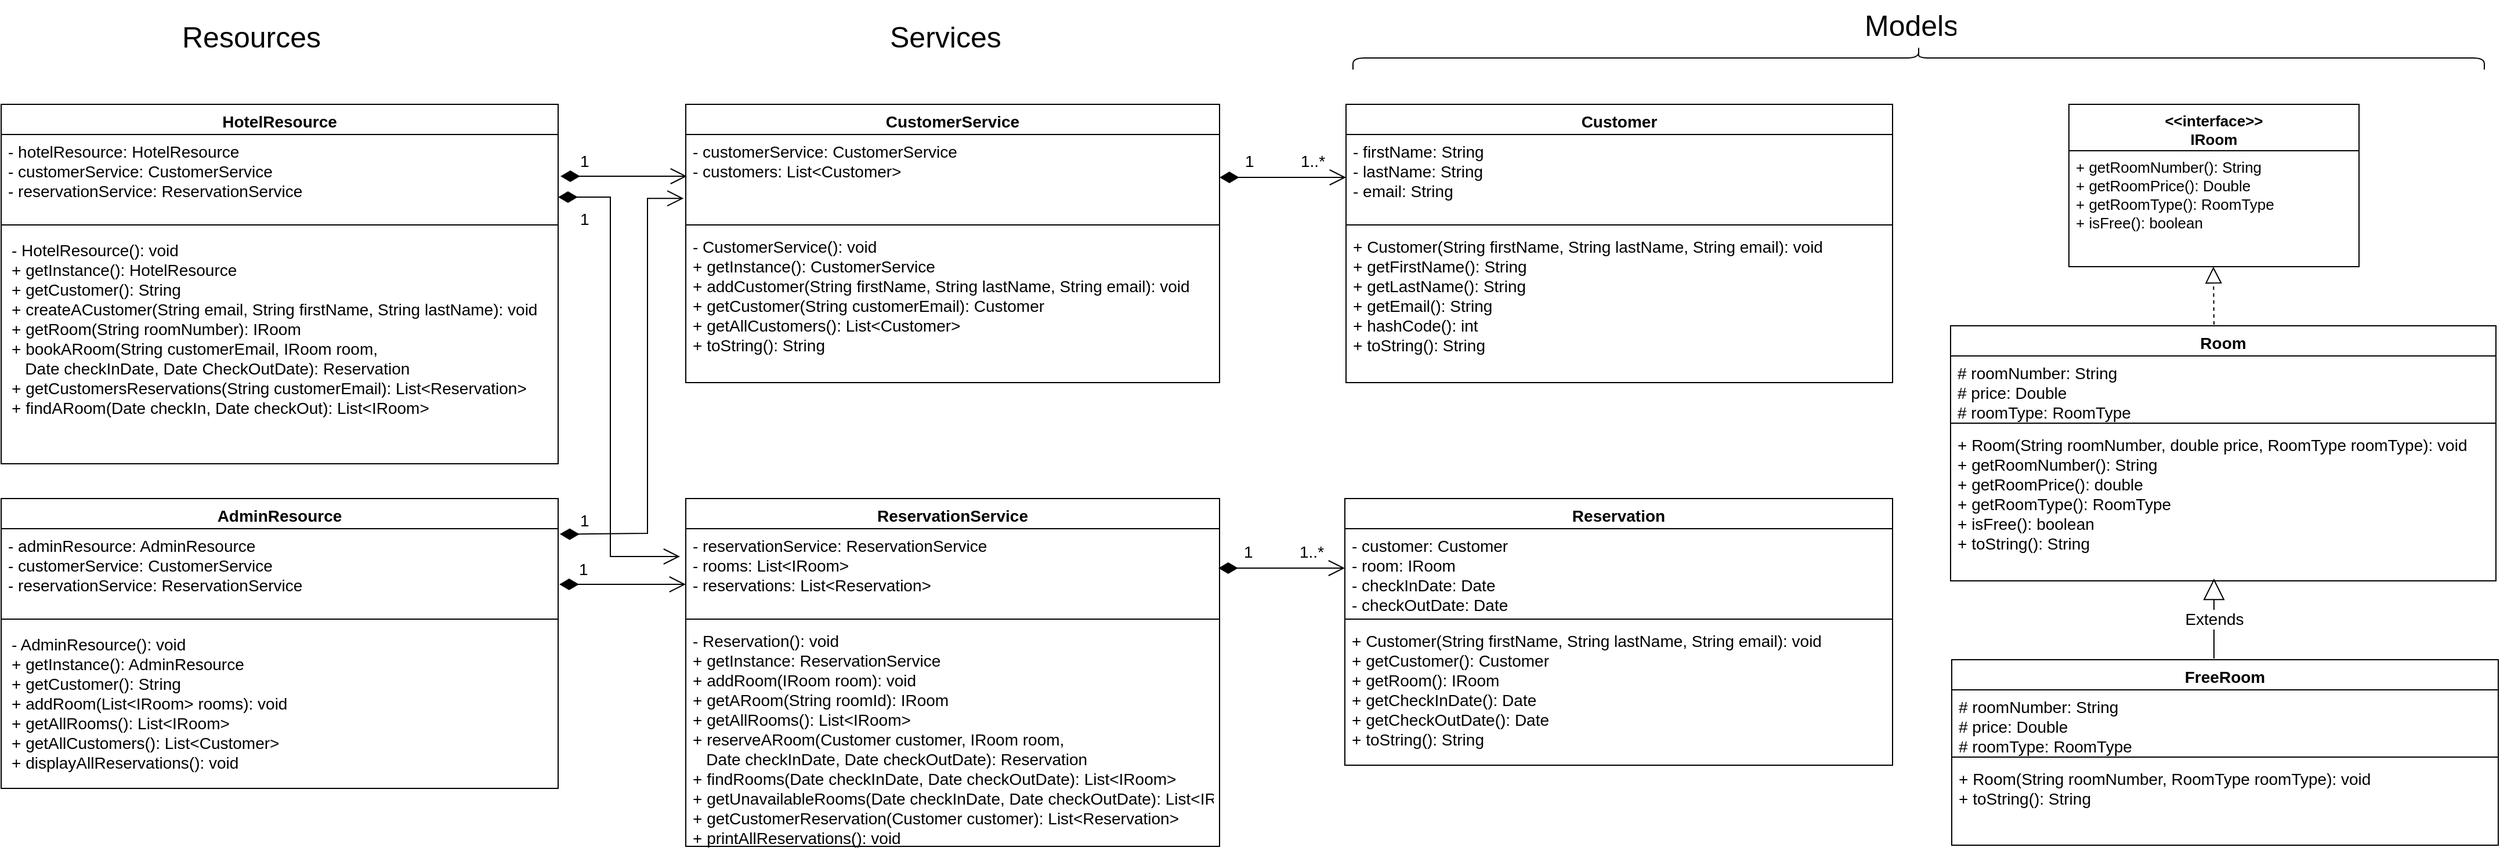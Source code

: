 <mxfile version="20.3.2" type="device"><diagram id="S-j-QLmzQ3YXAe5Mtcuq" name="Page-1"><mxGraphModel dx="4022" dy="1428" grid="1" gridSize="10" guides="1" tooltips="1" connect="1" arrows="1" fold="1" page="1" pageScale="1" pageWidth="827" pageHeight="1169" math="0" shadow="0"><root><mxCell id="0"/><mxCell id="1" parent="0"/><mxCell id="bZeYPtLAZ4N9Gw0ySix_-4" value="&lt;&lt;interface&gt;&gt;&#10;IRoom" style="swimlane;fontStyle=1;align=center;verticalAlign=top;childLayout=stackLayout;horizontal=1;startSize=40;horizontalStack=0;resizeParent=1;resizeParentMax=0;resizeLast=0;collapsible=1;marginBottom=0;fontSize=13;" parent="1" vertex="1"><mxGeometry x="1255" y="700" width="250" height="140" as="geometry"><mxRectangle x="60" y="90" width="130" height="40" as="alternateBounds"/></mxGeometry></mxCell><mxCell id="bZeYPtLAZ4N9Gw0ySix_-7" value="+ getRoomNumber(): String&#10;+ getRoomPrice(): Double&#10;+ getRoomType(): RoomType&#10;+ isFree(): boolean" style="text;strokeColor=none;fillColor=none;align=left;verticalAlign=top;spacingLeft=4;spacingRight=4;overflow=hidden;rotatable=0;points=[[0,0.5],[1,0.5]];portConstraint=eastwest;fontSize=13;" parent="bZeYPtLAZ4N9Gw0ySix_-4" vertex="1"><mxGeometry y="40" width="250" height="100" as="geometry"/></mxCell><mxCell id="bZeYPtLAZ4N9Gw0ySix_-19" value="Room" style="swimlane;fontStyle=1;align=center;verticalAlign=top;childLayout=stackLayout;horizontal=1;startSize=26;horizontalStack=0;resizeParent=1;resizeParentMax=0;resizeLast=0;collapsible=1;marginBottom=0;fontSize=14;" parent="1" vertex="1"><mxGeometry x="1153" y="891" width="470" height="220" as="geometry"/></mxCell><mxCell id="bZeYPtLAZ4N9Gw0ySix_-20" value="# roomNumber: String&#10;# price: Double&#10;# roomType: RoomType" style="text;strokeColor=none;fillColor=none;align=left;verticalAlign=top;spacingLeft=4;spacingRight=4;overflow=hidden;rotatable=0;points=[[0,0.5],[1,0.5]];portConstraint=eastwest;fontSize=14;" parent="bZeYPtLAZ4N9Gw0ySix_-19" vertex="1"><mxGeometry y="26" width="470" height="54" as="geometry"/></mxCell><mxCell id="bZeYPtLAZ4N9Gw0ySix_-21" value="" style="line;strokeWidth=1;fillColor=none;align=left;verticalAlign=middle;spacingTop=-1;spacingLeft=3;spacingRight=3;rotatable=0;labelPosition=right;points=[];portConstraint=eastwest;strokeColor=inherit;fontSize=14;" parent="bZeYPtLAZ4N9Gw0ySix_-19" vertex="1"><mxGeometry y="80" width="470" height="8" as="geometry"/></mxCell><mxCell id="bZeYPtLAZ4N9Gw0ySix_-22" value="+ Room(String roomNumber, double price, RoomType roomType): void&#10;+ getRoomNumber(): String&#10;+ getRoomPrice(): double&#10;+ getRoomType(): RoomType&#10;+ isFree(): boolean&#10;+ toString(): String" style="text;strokeColor=none;fillColor=none;align=left;verticalAlign=top;spacingLeft=4;spacingRight=4;overflow=hidden;rotatable=0;points=[[0,0.5],[1,0.5]];portConstraint=eastwest;fontSize=14;" parent="bZeYPtLAZ4N9Gw0ySix_-19" vertex="1"><mxGeometry y="88" width="470" height="132" as="geometry"/></mxCell><mxCell id="bZeYPtLAZ4N9Gw0ySix_-24" value="" style="endArrow=block;dashed=1;endFill=0;endSize=12;html=1;rounded=0;fontSize=14;" parent="1" edge="1"><mxGeometry width="160" relative="1" as="geometry"><mxPoint x="1380" y="890" as="sourcePoint"/><mxPoint x="1379.5" y="840" as="targetPoint"/></mxGeometry></mxCell><mxCell id="bZeYPtLAZ4N9Gw0ySix_-25" value="FreeRoom" style="swimlane;fontStyle=1;align=center;verticalAlign=top;childLayout=stackLayout;horizontal=1;startSize=26;horizontalStack=0;resizeParent=1;resizeParentMax=0;resizeLast=0;collapsible=1;marginBottom=0;fontSize=14;" parent="1" vertex="1"><mxGeometry x="1154" y="1179" width="471" height="160" as="geometry"/></mxCell><mxCell id="bZeYPtLAZ4N9Gw0ySix_-26" value="# roomNumber: String&#10;# price: Double&#10;# roomType: RoomType" style="text;strokeColor=none;fillColor=none;align=left;verticalAlign=top;spacingLeft=4;spacingRight=4;overflow=hidden;rotatable=0;points=[[0,0.5],[1,0.5]];portConstraint=eastwest;fontSize=14;" parent="bZeYPtLAZ4N9Gw0ySix_-25" vertex="1"><mxGeometry y="26" width="471" height="54" as="geometry"/></mxCell><mxCell id="bZeYPtLAZ4N9Gw0ySix_-27" value="" style="line;strokeWidth=1;fillColor=none;align=left;verticalAlign=middle;spacingTop=-1;spacingLeft=3;spacingRight=3;rotatable=0;labelPosition=right;points=[];portConstraint=eastwest;strokeColor=inherit;fontSize=14;" parent="bZeYPtLAZ4N9Gw0ySix_-25" vertex="1"><mxGeometry y="80" width="471" height="8" as="geometry"/></mxCell><mxCell id="bZeYPtLAZ4N9Gw0ySix_-28" value="+ Room(String roomNumber, RoomType roomType): void&#10;+ toString(): String" style="text;strokeColor=none;fillColor=none;align=left;verticalAlign=top;spacingLeft=4;spacingRight=4;overflow=hidden;rotatable=0;points=[[0,0.5],[1,0.5]];portConstraint=eastwest;fontSize=14;" parent="bZeYPtLAZ4N9Gw0ySix_-25" vertex="1"><mxGeometry y="88" width="471" height="72" as="geometry"/></mxCell><mxCell id="bZeYPtLAZ4N9Gw0ySix_-31" value="Extends" style="endArrow=block;endSize=16;endFill=0;html=1;rounded=0;fontSize=14;entryX=0.5;entryY=1;entryDx=0;entryDy=0;entryPerimeter=0;" parent="1" edge="1"><mxGeometry width="160" relative="1" as="geometry"><mxPoint x="1380" y="1178" as="sourcePoint"/><mxPoint x="1380" y="1109" as="targetPoint"/></mxGeometry></mxCell><mxCell id="bZeYPtLAZ4N9Gw0ySix_-36" value="Reservation" style="swimlane;fontStyle=1;align=center;verticalAlign=top;childLayout=stackLayout;horizontal=1;startSize=26;horizontalStack=0;resizeParent=1;resizeParentMax=0;resizeLast=0;collapsible=1;marginBottom=0;fontSize=14;" parent="1" vertex="1"><mxGeometry x="631" y="1040" width="472" height="230" as="geometry"/></mxCell><mxCell id="bZeYPtLAZ4N9Gw0ySix_-37" value="- customer: Customer&#10;- room: IRoom&#10;- checkInDate: Date&#10;- checkOutDate: Date" style="text;strokeColor=none;fillColor=none;align=left;verticalAlign=top;spacingLeft=4;spacingRight=4;overflow=hidden;rotatable=0;points=[[0,0.5],[1,0.5]];portConstraint=eastwest;fontSize=14;" parent="bZeYPtLAZ4N9Gw0ySix_-36" vertex="1"><mxGeometry y="26" width="472" height="74" as="geometry"/></mxCell><mxCell id="bZeYPtLAZ4N9Gw0ySix_-38" value="" style="line;strokeWidth=1;fillColor=none;align=left;verticalAlign=middle;spacingTop=-1;spacingLeft=3;spacingRight=3;rotatable=0;labelPosition=right;points=[];portConstraint=eastwest;strokeColor=inherit;fontSize=14;" parent="bZeYPtLAZ4N9Gw0ySix_-36" vertex="1"><mxGeometry y="100" width="472" height="8" as="geometry"/></mxCell><mxCell id="bZeYPtLAZ4N9Gw0ySix_-39" value="+ Customer(String firstName, String lastName, String email): void&#10;+ getCustomer(): Customer&#10;+ getRoom(): IRoom&#10;+ getCheckInDate(): Date&#10;+ getCheckOutDate(): Date&#10;+ toString(): String" style="text;strokeColor=none;fillColor=none;align=left;verticalAlign=top;spacingLeft=4;spacingRight=4;overflow=hidden;rotatable=0;points=[[0,0.5],[1,0.5]];portConstraint=eastwest;fontSize=14;" parent="bZeYPtLAZ4N9Gw0ySix_-36" vertex="1"><mxGeometry y="108" width="472" height="122" as="geometry"/></mxCell><mxCell id="bZeYPtLAZ4N9Gw0ySix_-41" value="Customer" style="swimlane;fontStyle=1;align=center;verticalAlign=top;childLayout=stackLayout;horizontal=1;startSize=26;horizontalStack=0;resizeParent=1;resizeParentMax=0;resizeLast=0;collapsible=1;marginBottom=0;fontSize=14;" parent="1" vertex="1"><mxGeometry x="632" y="700" width="471" height="240" as="geometry"/></mxCell><mxCell id="bZeYPtLAZ4N9Gw0ySix_-42" value="- firstName: String&#10;- lastName: String&#10;- email: String" style="text;strokeColor=none;fillColor=none;align=left;verticalAlign=top;spacingLeft=4;spacingRight=4;overflow=hidden;rotatable=0;points=[[0,0.5],[1,0.5]];portConstraint=eastwest;fontSize=14;" parent="bZeYPtLAZ4N9Gw0ySix_-41" vertex="1"><mxGeometry y="26" width="471" height="74" as="geometry"/></mxCell><mxCell id="bZeYPtLAZ4N9Gw0ySix_-43" value="" style="line;strokeWidth=1;fillColor=none;align=left;verticalAlign=middle;spacingTop=-1;spacingLeft=3;spacingRight=3;rotatable=0;labelPosition=right;points=[];portConstraint=eastwest;strokeColor=inherit;fontSize=14;" parent="bZeYPtLAZ4N9Gw0ySix_-41" vertex="1"><mxGeometry y="100" width="471" height="8" as="geometry"/></mxCell><mxCell id="bZeYPtLAZ4N9Gw0ySix_-44" value="+ Customer(String firstName, String lastName, String email): void&#10;+ getFirstName(): String&#10;+ getLastName(): String&#10;+ getEmail(): String&#10;+ hashCode(): int&#10;+ toString(): String" style="text;strokeColor=none;fillColor=none;align=left;verticalAlign=top;spacingLeft=4;spacingRight=4;overflow=hidden;rotatable=0;points=[[0,0.5],[1,0.5]];portConstraint=eastwest;fontSize=14;" parent="bZeYPtLAZ4N9Gw0ySix_-41" vertex="1"><mxGeometry y="108" width="471" height="132" as="geometry"/></mxCell><mxCell id="bZeYPtLAZ4N9Gw0ySix_-46" value="ReservationService" style="swimlane;fontStyle=1;align=center;verticalAlign=top;childLayout=stackLayout;horizontal=1;startSize=26;horizontalStack=0;resizeParent=1;resizeParentMax=0;resizeLast=0;collapsible=1;marginBottom=0;fontSize=14;" parent="1" vertex="1"><mxGeometry x="63" y="1040" width="460" height="300" as="geometry"/></mxCell><mxCell id="bZeYPtLAZ4N9Gw0ySix_-47" value="- reservationService: ReservationService&#10;- rooms: List&lt;IRoom&gt;&#10;- reservations: List&lt;Reservation&gt;" style="text;strokeColor=none;fillColor=none;align=left;verticalAlign=top;spacingLeft=4;spacingRight=4;overflow=hidden;rotatable=0;points=[[0,0.5],[1,0.5]];portConstraint=eastwest;fontSize=14;" parent="bZeYPtLAZ4N9Gw0ySix_-46" vertex="1"><mxGeometry y="26" width="460" height="74" as="geometry"/></mxCell><mxCell id="bZeYPtLAZ4N9Gw0ySix_-48" value="" style="line;strokeWidth=1;fillColor=none;align=left;verticalAlign=middle;spacingTop=-1;spacingLeft=3;spacingRight=3;rotatable=0;labelPosition=right;points=[];portConstraint=eastwest;strokeColor=inherit;fontSize=14;" parent="bZeYPtLAZ4N9Gw0ySix_-46" vertex="1"><mxGeometry y="100" width="460" height="8" as="geometry"/></mxCell><mxCell id="bZeYPtLAZ4N9Gw0ySix_-49" value="- Reservation(): void&#10;+ getInstance: ReservationService&#10;+ addRoom(IRoom room): void&#10;+ getARoom(String roomId): IRoom&#10;+ getAllRooms(): List&lt;IRoom&gt;&#10;+ reserveARoom(Customer customer, IRoom room, &#10;   Date checkInDate, Date checkOutDate): Reservation&#10;+ findRooms(Date checkInDate, Date checkOutDate): List&lt;IRoom&gt;&#10;+ getUnavailableRooms(Date checkInDate, Date checkOutDate): List&lt;IRoom&gt; &#10;+ getCustomerReservation(Customer customer): List&lt;Reservation&gt;&#10;+ printAllReservations(): void" style="text;strokeColor=none;fillColor=none;align=left;verticalAlign=top;spacingLeft=4;spacingRight=4;overflow=hidden;rotatable=0;points=[[0,0.5],[1,0.5]];portConstraint=eastwest;fontSize=14;" parent="bZeYPtLAZ4N9Gw0ySix_-46" vertex="1"><mxGeometry y="108" width="460" height="192" as="geometry"/></mxCell><mxCell id="bZeYPtLAZ4N9Gw0ySix_-51" value="CustomerService" style="swimlane;fontStyle=1;align=center;verticalAlign=top;childLayout=stackLayout;horizontal=1;startSize=26;horizontalStack=0;resizeParent=1;resizeParentMax=0;resizeLast=0;collapsible=1;marginBottom=0;fontSize=14;" parent="1" vertex="1"><mxGeometry x="63" y="700" width="460" height="240" as="geometry"/></mxCell><mxCell id="bZeYPtLAZ4N9Gw0ySix_-52" value="- customerService: CustomerService&#10;- customers: List&lt;Customer&gt;" style="text;strokeColor=none;fillColor=none;align=left;verticalAlign=top;spacingLeft=4;spacingRight=4;overflow=hidden;rotatable=0;points=[[0,0.5],[1,0.5]];portConstraint=eastwest;fontSize=14;" parent="bZeYPtLAZ4N9Gw0ySix_-51" vertex="1"><mxGeometry y="26" width="460" height="74" as="geometry"/></mxCell><mxCell id="bZeYPtLAZ4N9Gw0ySix_-53" value="" style="line;strokeWidth=1;fillColor=none;align=left;verticalAlign=middle;spacingTop=-1;spacingLeft=3;spacingRight=3;rotatable=0;labelPosition=right;points=[];portConstraint=eastwest;strokeColor=inherit;fontSize=14;" parent="bZeYPtLAZ4N9Gw0ySix_-51" vertex="1"><mxGeometry y="100" width="460" height="8" as="geometry"/></mxCell><mxCell id="bZeYPtLAZ4N9Gw0ySix_-54" value="- CustomerService(): void&#10;+ getInstance(): CustomerService&#10;+ addCustomer(String firstName, String lastName, String email): void&#10;+ getCustomer(String customerEmail): Customer&#10;+ getAllCustomers(): List&lt;Customer&gt;&#10;+ toString(): String" style="text;strokeColor=none;fillColor=none;align=left;verticalAlign=top;spacingLeft=4;spacingRight=4;overflow=hidden;rotatable=0;points=[[0,0.5],[1,0.5]];portConstraint=eastwest;fontSize=14;" parent="bZeYPtLAZ4N9Gw0ySix_-51" vertex="1"><mxGeometry y="108" width="460" height="132" as="geometry"/></mxCell><mxCell id="bZeYPtLAZ4N9Gw0ySix_-58" value="1" style="endArrow=open;html=1;endSize=12;startArrow=diamondThin;startSize=14;startFill=1;edgeStyle=orthogonalEdgeStyle;align=left;verticalAlign=bottom;rounded=0;fontSize=14;entryX=0;entryY=0.5;entryDx=0;entryDy=0;exitX=1;exitY=0.5;exitDx=0;exitDy=0;" parent="1" source="bZeYPtLAZ4N9Gw0ySix_-52" target="bZeYPtLAZ4N9Gw0ySix_-42" edge="1"><mxGeometry x="-0.633" y="3" relative="1" as="geometry"><mxPoint x="-80.16" y="495.24" as="sourcePoint"/><mxPoint x="-216.8" y="495.24" as="targetPoint"/><mxPoint as="offset"/></mxGeometry></mxCell><mxCell id="bZeYPtLAZ4N9Gw0ySix_-59" value="1..*" style="text;html=1;align=center;verticalAlign=middle;resizable=0;points=[];autosize=1;strokeColor=none;fillColor=none;fontSize=14;" parent="1" vertex="1"><mxGeometry x="583" y="734" width="40" height="30" as="geometry"/></mxCell><mxCell id="bZeYPtLAZ4N9Gw0ySix_-60" value="1" style="endArrow=open;html=1;endSize=12;startArrow=diamondThin;startSize=14;startFill=1;edgeStyle=orthogonalEdgeStyle;align=left;verticalAlign=bottom;rounded=0;fontSize=14;entryX=0;entryY=0.5;entryDx=0;entryDy=0;exitX=1;exitY=0.5;exitDx=0;exitDy=0;" parent="1" edge="1"><mxGeometry x="-0.633" y="3" relative="1" as="geometry"><mxPoint x="522.0" y="1100.0" as="sourcePoint"/><mxPoint x="631" y="1100.0" as="targetPoint"/><mxPoint as="offset"/></mxGeometry></mxCell><mxCell id="bZeYPtLAZ4N9Gw0ySix_-61" value="1..*" style="text;html=1;align=center;verticalAlign=middle;resizable=0;points=[];autosize=1;strokeColor=none;fillColor=none;fontSize=14;" parent="1" vertex="1"><mxGeometry x="582" y="1071" width="40" height="30" as="geometry"/></mxCell><mxCell id="bZeYPtLAZ4N9Gw0ySix_-62" value="Models" style="text;strokeColor=none;fillColor=none;align=left;verticalAlign=top;spacingLeft=4;spacingRight=4;overflow=hidden;rotatable=0;points=[[0,0.5],[1,0.5]];portConstraint=eastwest;fontSize=25;" parent="1" vertex="1"><mxGeometry x="1073" y="610" width="90" height="46" as="geometry"/></mxCell><mxCell id="bZeYPtLAZ4N9Gw0ySix_-63" value="Services" style="text;strokeColor=none;fillColor=none;align=left;verticalAlign=top;spacingLeft=4;spacingRight=4;overflow=hidden;rotatable=0;points=[[0,0.5],[1,0.5]];portConstraint=eastwest;fontSize=25;" parent="1" vertex="1"><mxGeometry x="233" y="620" width="110" height="46" as="geometry"/></mxCell><mxCell id="bZeYPtLAZ4N9Gw0ySix_-65" value="" style="shape=curlyBracket;whiteSpace=wrap;html=1;rounded=1;flipH=1;fontSize=25;rotation=-90;" parent="1" vertex="1"><mxGeometry x="1115.5" y="172.5" width="20" height="975" as="geometry"/></mxCell><mxCell id="bZeYPtLAZ4N9Gw0ySix_-66" value="HotelResource" style="swimlane;fontStyle=1;align=center;verticalAlign=top;childLayout=stackLayout;horizontal=1;startSize=26;horizontalStack=0;resizeParent=1;resizeParentMax=0;resizeLast=0;collapsible=1;marginBottom=0;fontSize=14;" parent="1" vertex="1"><mxGeometry x="-527" y="700" width="480" height="310" as="geometry"/></mxCell><mxCell id="bZeYPtLAZ4N9Gw0ySix_-67" value="- hotelResource: HotelResource&#10;- customerService: CustomerService&#10;- reservationService: ReservationService" style="text;strokeColor=none;fillColor=none;align=left;verticalAlign=top;spacingLeft=4;spacingRight=4;overflow=hidden;rotatable=0;points=[[0,0.5],[1,0.5]];portConstraint=eastwest;fontSize=14;" parent="bZeYPtLAZ4N9Gw0ySix_-66" vertex="1"><mxGeometry y="26" width="480" height="74" as="geometry"/></mxCell><mxCell id="bZeYPtLAZ4N9Gw0ySix_-68" value="" style="line;strokeWidth=1;fillColor=none;align=left;verticalAlign=middle;spacingTop=-1;spacingLeft=3;spacingRight=3;rotatable=0;labelPosition=right;points=[];portConstraint=eastwest;strokeColor=inherit;fontSize=14;" parent="bZeYPtLAZ4N9Gw0ySix_-66" vertex="1"><mxGeometry y="100" width="480" height="8" as="geometry"/></mxCell><mxCell id="bZeYPtLAZ4N9Gw0ySix_-69" value="- HotelResource(): void&#10;+ getInstance(): HotelResource&#10;+ getCustomer(): String&#10;+ createACustomer(String email, String firstName, String lastName): void&#10;+ getRoom(String roomNumber): IRoom&#10;+ bookARoom(String customerEmail, IRoom room, &#10;   Date checkInDate, Date CheckOutDate): Reservation&#10;+ getCustomersReservations(String customerEmail): List&lt;Reservation&gt;&#10;+ findARoom(Date checkIn, Date checkOut): List&lt;IRoom&gt;" style="text;strokeColor=none;fillColor=none;align=left;verticalAlign=top;spacingLeft=4;spacingRight=4;overflow=hidden;rotatable=0;points=[[0,0.5],[1,0.5]];portConstraint=eastwest;fontSize=14;spacing=5;spacingBottom=0;" parent="bZeYPtLAZ4N9Gw0ySix_-66" vertex="1"><mxGeometry y="108" width="480" height="202" as="geometry"/></mxCell><mxCell id="bZeYPtLAZ4N9Gw0ySix_-70" value="Resources" style="text;strokeColor=none;fillColor=none;align=left;verticalAlign=top;spacingLeft=4;spacingRight=4;overflow=hidden;rotatable=0;points=[[0,0.5],[1,0.5]];portConstraint=eastwest;fontSize=25;" parent="1" vertex="1"><mxGeometry x="-377" y="620" width="150" height="46" as="geometry"/></mxCell><mxCell id="bZeYPtLAZ4N9Gw0ySix_-72" value="AdminResource" style="swimlane;fontStyle=1;align=center;verticalAlign=top;childLayout=stackLayout;horizontal=1;startSize=26;horizontalStack=0;resizeParent=1;resizeParentMax=0;resizeLast=0;collapsible=1;marginBottom=0;fontSize=14;" parent="1" vertex="1"><mxGeometry x="-527" y="1040" width="480" height="250" as="geometry"><mxRectangle x="-580" y="1040" width="150" height="30" as="alternateBounds"/></mxGeometry></mxCell><mxCell id="bZeYPtLAZ4N9Gw0ySix_-73" value="- adminResource: AdminResource&#10;- customerService: CustomerService&#10;- reservationService: ReservationService" style="text;strokeColor=none;fillColor=none;align=left;verticalAlign=top;spacingLeft=4;spacingRight=4;overflow=hidden;rotatable=0;points=[[0,0.5],[1,0.5]];portConstraint=eastwest;fontSize=14;" parent="bZeYPtLAZ4N9Gw0ySix_-72" vertex="1"><mxGeometry y="26" width="480" height="74" as="geometry"/></mxCell><mxCell id="bZeYPtLAZ4N9Gw0ySix_-74" value="" style="line;strokeWidth=1;fillColor=none;align=left;verticalAlign=middle;spacingTop=-1;spacingLeft=3;spacingRight=3;rotatable=0;labelPosition=right;points=[];portConstraint=eastwest;strokeColor=inherit;fontSize=14;" parent="bZeYPtLAZ4N9Gw0ySix_-72" vertex="1"><mxGeometry y="100" width="480" height="8" as="geometry"/></mxCell><mxCell id="bZeYPtLAZ4N9Gw0ySix_-75" value="- AdminResource(): void&#10;+ getInstance(): AdminResource&#10;+ getCustomer(): String&#10;+ addRoom(List&lt;IRoom&gt; rooms): void&#10;+ getAllRooms(): List&lt;IRoom&gt;&#10;+ getAllCustomers(): List&lt;Customer&gt;&#10;+ displayAllReservations(): void" style="text;strokeColor=none;fillColor=none;align=left;verticalAlign=top;spacingLeft=4;spacingRight=4;overflow=hidden;rotatable=0;points=[[0,0.5],[1,0.5]];portConstraint=eastwest;fontSize=14;spacing=5;spacingBottom=0;" parent="bZeYPtLAZ4N9Gw0ySix_-72" vertex="1"><mxGeometry y="108" width="480" height="142" as="geometry"/></mxCell><mxCell id="3bRgejQbm9i4zzlEjYOc-1" value="1" style="endArrow=open;html=1;endSize=12;startArrow=diamondThin;startSize=14;startFill=1;edgeStyle=orthogonalEdgeStyle;align=left;verticalAlign=bottom;rounded=0;fontSize=14;entryX=0;entryY=0.5;entryDx=0;entryDy=0;exitX=1;exitY=0.5;exitDx=0;exitDy=0;" edge="1" parent="1"><mxGeometry x="-0.725" y="2" relative="1" as="geometry"><mxPoint x="-45" y="762" as="sourcePoint"/><mxPoint x="64" y="762" as="targetPoint"/><mxPoint as="offset"/></mxGeometry></mxCell><mxCell id="3bRgejQbm9i4zzlEjYOc-3" value="1" style="endArrow=open;html=1;endSize=12;startArrow=diamondThin;startSize=14;startFill=1;edgeStyle=orthogonalEdgeStyle;align=left;verticalAlign=bottom;rounded=0;fontSize=14;" edge="1" parent="1"><mxGeometry x="-0.639" y="-28" relative="1" as="geometry"><mxPoint x="-47" y="780" as="sourcePoint"/><mxPoint x="58" y="1090" as="targetPoint"/><mxPoint as="offset"/><Array as="points"><mxPoint x="-2" y="780"/><mxPoint x="-2" y="1090"/></Array></mxGeometry></mxCell><mxCell id="3bRgejQbm9i4zzlEjYOc-4" value="1" style="endArrow=open;html=1;endSize=12;startArrow=diamondThin;startSize=14;startFill=1;edgeStyle=orthogonalEdgeStyle;align=left;verticalAlign=bottom;rounded=0;fontSize=14;entryX=0;entryY=0.5;entryDx=0;entryDy=0;exitX=1;exitY=0.5;exitDx=0;exitDy=0;" edge="1" parent="1"><mxGeometry x="-0.725" y="2" relative="1" as="geometry"><mxPoint x="-46" y="1114" as="sourcePoint"/><mxPoint x="63" y="1114" as="targetPoint"/><mxPoint as="offset"/></mxGeometry></mxCell><mxCell id="3bRgejQbm9i4zzlEjYOc-5" value="1" style="endArrow=open;html=1;endSize=12;startArrow=diamondThin;startSize=14;startFill=1;edgeStyle=orthogonalEdgeStyle;align=left;verticalAlign=bottom;rounded=0;fontSize=14;entryX=-0.004;entryY=0.745;entryDx=0;entryDy=0;entryPerimeter=0;exitX=1.003;exitY=0.063;exitDx=0;exitDy=0;exitPerimeter=0;" edge="1" parent="1" source="bZeYPtLAZ4N9Gw0ySix_-73" target="bZeYPtLAZ4N9Gw0ySix_-52"><mxGeometry x="-0.92" y="1" relative="1" as="geometry"><mxPoint x="-37" y="1080" as="sourcePoint"/><mxPoint x="68" y="1100.0" as="targetPoint"/><mxPoint as="offset"/><Array as="points"><mxPoint x="-37" y="1071"/><mxPoint x="30" y="1070"/><mxPoint x="30" y="781"/></Array></mxGeometry></mxCell></root></mxGraphModel></diagram></mxfile>